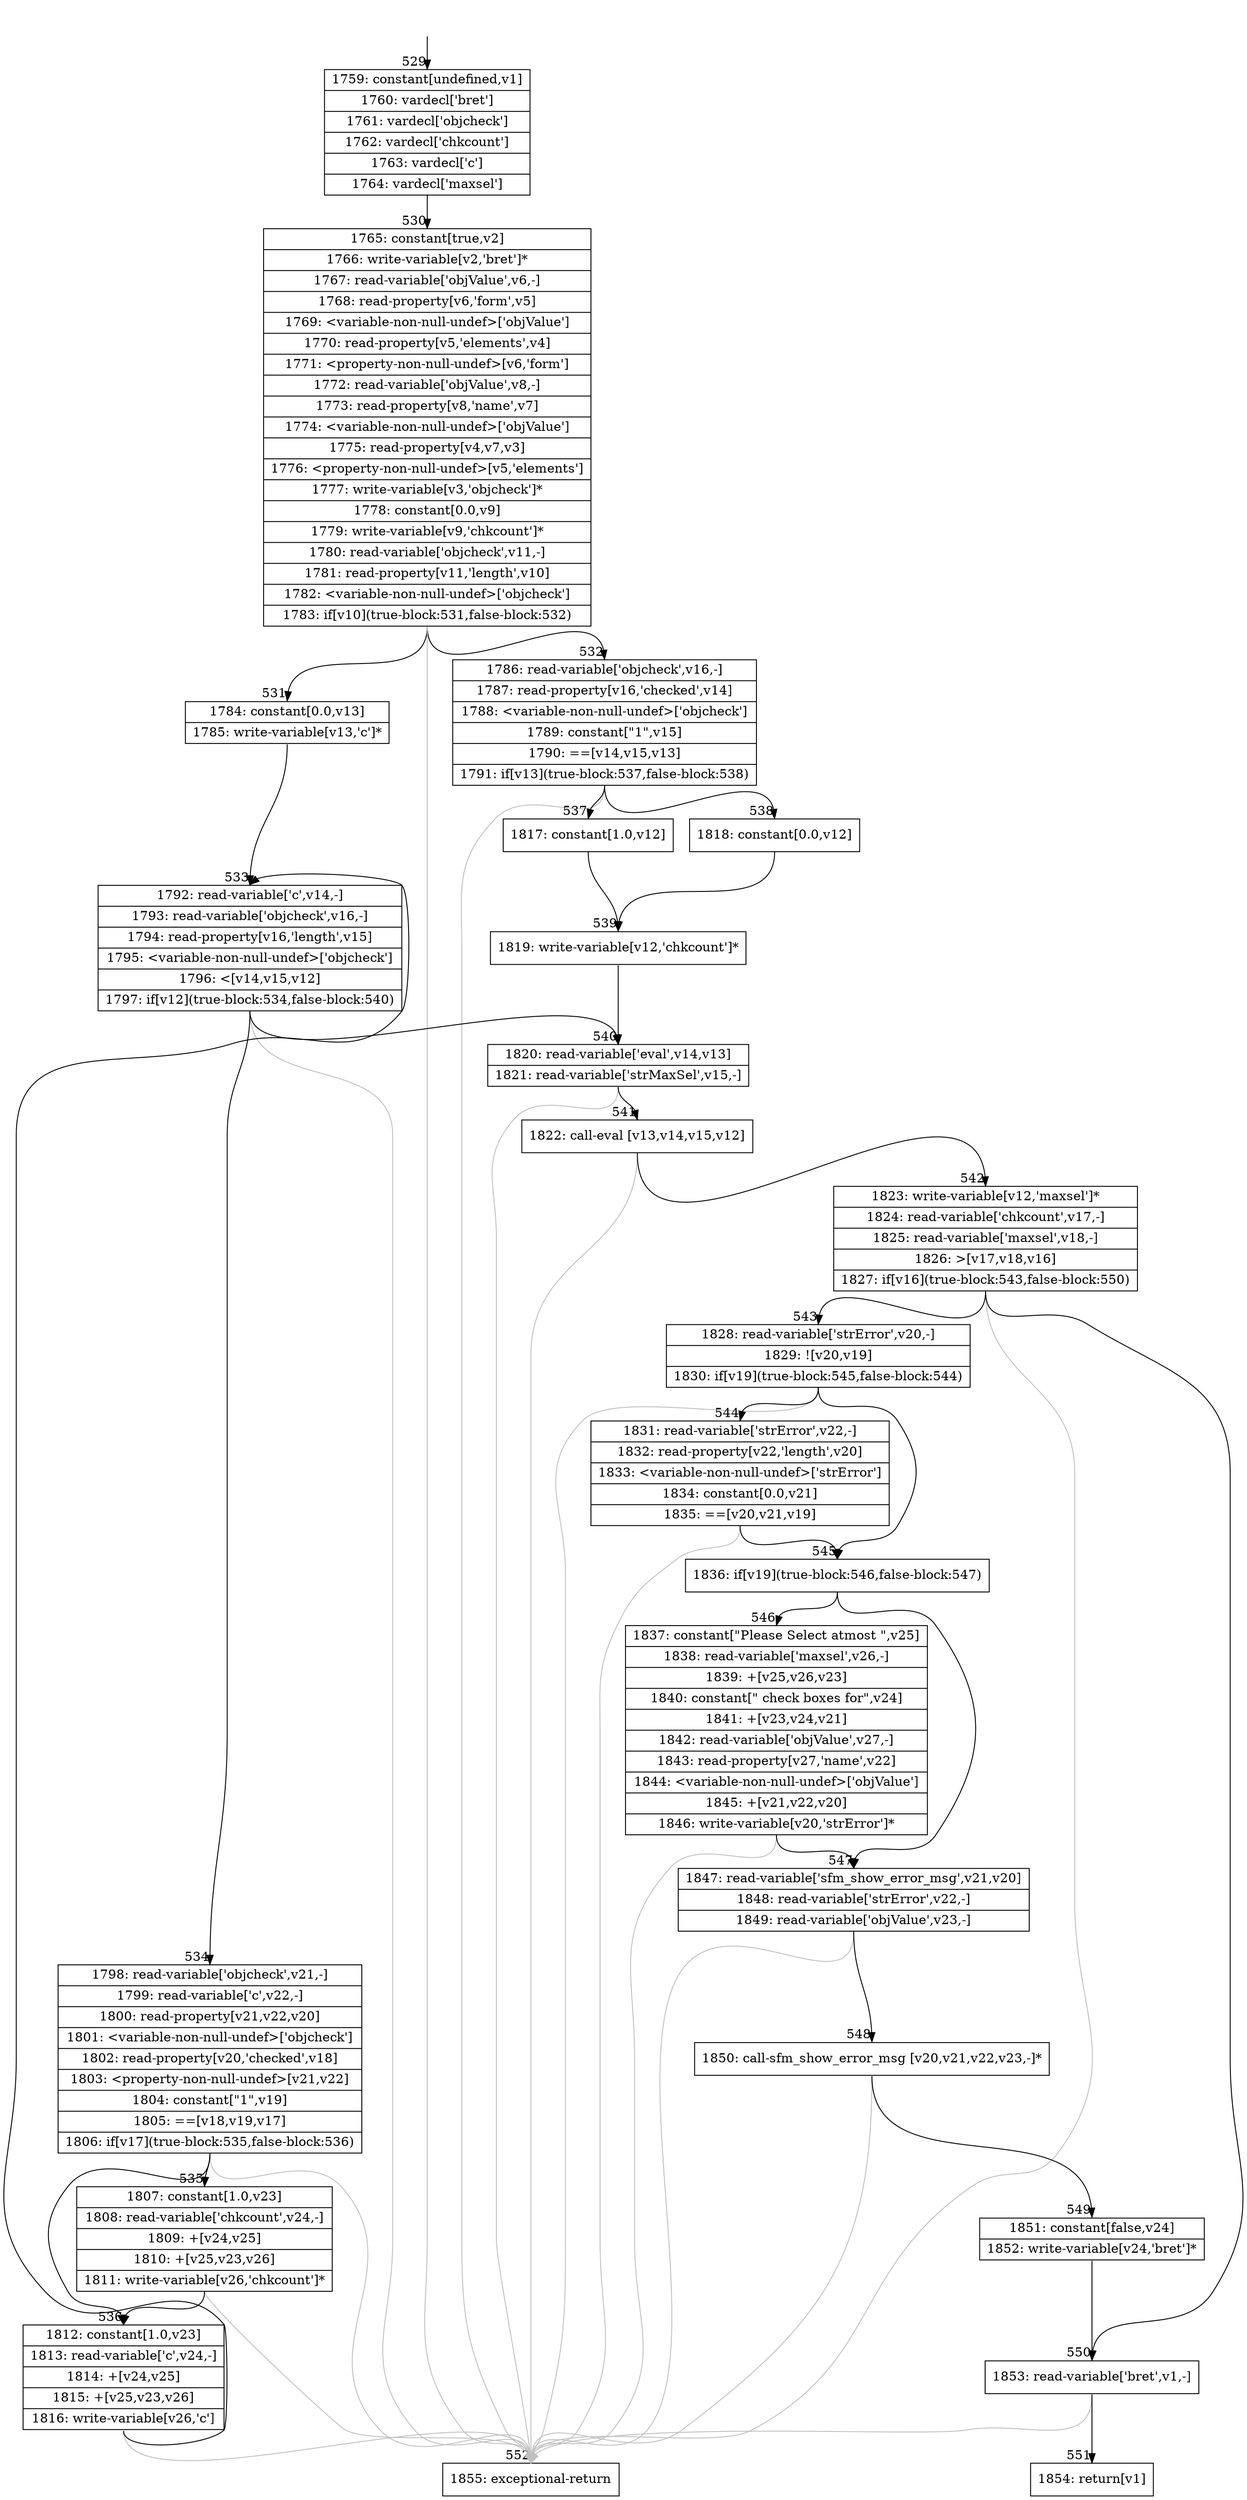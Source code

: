digraph {
rankdir="TD"
BB_entry43[shape=none,label=""];
BB_entry43 -> BB529 [tailport=s, headport=n, headlabel="    529"]
BB529 [shape=record label="{1759: constant[undefined,v1]|1760: vardecl['bret']|1761: vardecl['objcheck']|1762: vardecl['chkcount']|1763: vardecl['c']|1764: vardecl['maxsel']}" ] 
BB529 -> BB530 [tailport=s, headport=n, headlabel="      530"]
BB530 [shape=record label="{1765: constant[true,v2]|1766: write-variable[v2,'bret']*|1767: read-variable['objValue',v6,-]|1768: read-property[v6,'form',v5]|1769: \<variable-non-null-undef\>['objValue']|1770: read-property[v5,'elements',v4]|1771: \<property-non-null-undef\>[v6,'form']|1772: read-variable['objValue',v8,-]|1773: read-property[v8,'name',v7]|1774: \<variable-non-null-undef\>['objValue']|1775: read-property[v4,v7,v3]|1776: \<property-non-null-undef\>[v5,'elements']|1777: write-variable[v3,'objcheck']*|1778: constant[0.0,v9]|1779: write-variable[v9,'chkcount']*|1780: read-variable['objcheck',v11,-]|1781: read-property[v11,'length',v10]|1782: \<variable-non-null-undef\>['objcheck']|1783: if[v10](true-block:531,false-block:532)}" ] 
BB530 -> BB531 [tailport=s, headport=n, headlabel="      531"]
BB530 -> BB532 [tailport=s, headport=n, headlabel="      532"]
BB530 -> BB552 [tailport=s, headport=n, color=gray, headlabel="      552"]
BB531 [shape=record label="{1784: constant[0.0,v13]|1785: write-variable[v13,'c']*}" ] 
BB531 -> BB533 [tailport=s, headport=n, headlabel="      533"]
BB532 [shape=record label="{1786: read-variable['objcheck',v16,-]|1787: read-property[v16,'checked',v14]|1788: \<variable-non-null-undef\>['objcheck']|1789: constant[\"1\",v15]|1790: ==[v14,v15,v13]|1791: if[v13](true-block:537,false-block:538)}" ] 
BB532 -> BB537 [tailport=s, headport=n, headlabel="      537"]
BB532 -> BB538 [tailport=s, headport=n, headlabel="      538"]
BB532 -> BB552 [tailport=s, headport=n, color=gray]
BB533 [shape=record label="{1792: read-variable['c',v14,-]|1793: read-variable['objcheck',v16,-]|1794: read-property[v16,'length',v15]|1795: \<variable-non-null-undef\>['objcheck']|1796: \<[v14,v15,v12]|1797: if[v12](true-block:534,false-block:540)}" ] 
BB533 -> BB534 [tailport=s, headport=n, headlabel="      534"]
BB533 -> BB540 [tailport=s, headport=n, headlabel="      540"]
BB533 -> BB552 [tailport=s, headport=n, color=gray]
BB534 [shape=record label="{1798: read-variable['objcheck',v21,-]|1799: read-variable['c',v22,-]|1800: read-property[v21,v22,v20]|1801: \<variable-non-null-undef\>['objcheck']|1802: read-property[v20,'checked',v18]|1803: \<property-non-null-undef\>[v21,v22]|1804: constant[\"1\",v19]|1805: ==[v18,v19,v17]|1806: if[v17](true-block:535,false-block:536)}" ] 
BB534 -> BB535 [tailport=s, headport=n, headlabel="      535"]
BB534 -> BB536 [tailport=s, headport=n, headlabel="      536"]
BB534 -> BB552 [tailport=s, headport=n, color=gray]
BB535 [shape=record label="{1807: constant[1.0,v23]|1808: read-variable['chkcount',v24,-]|1809: +[v24,v25]|1810: +[v25,v23,v26]|1811: write-variable[v26,'chkcount']*}" ] 
BB535 -> BB536 [tailport=s, headport=n]
BB535 -> BB552 [tailport=s, headport=n, color=gray]
BB536 [shape=record label="{1812: constant[1.0,v23]|1813: read-variable['c',v24,-]|1814: +[v24,v25]|1815: +[v25,v23,v26]|1816: write-variable[v26,'c']}" ] 
BB536 -> BB533 [tailport=s, headport=n]
BB536 -> BB552 [tailport=s, headport=n, color=gray]
BB537 [shape=record label="{1817: constant[1.0,v12]}" ] 
BB537 -> BB539 [tailport=s, headport=n, headlabel="      539"]
BB538 [shape=record label="{1818: constant[0.0,v12]}" ] 
BB538 -> BB539 [tailport=s, headport=n]
BB539 [shape=record label="{1819: write-variable[v12,'chkcount']*}" ] 
BB539 -> BB540 [tailport=s, headport=n]
BB540 [shape=record label="{1820: read-variable['eval',v14,v13]|1821: read-variable['strMaxSel',v15,-]}" ] 
BB540 -> BB541 [tailport=s, headport=n, headlabel="      541"]
BB540 -> BB552 [tailport=s, headport=n, color=gray]
BB541 [shape=record label="{1822: call-eval [v13,v14,v15,v12]}" ] 
BB541 -> BB542 [tailport=s, headport=n, headlabel="      542"]
BB541 -> BB552 [tailport=s, headport=n, color=gray]
BB542 [shape=record label="{1823: write-variable[v12,'maxsel']*|1824: read-variable['chkcount',v17,-]|1825: read-variable['maxsel',v18,-]|1826: \>[v17,v18,v16]|1827: if[v16](true-block:543,false-block:550)}" ] 
BB542 -> BB543 [tailport=s, headport=n, headlabel="      543"]
BB542 -> BB550 [tailport=s, headport=n, headlabel="      550"]
BB542 -> BB552 [tailport=s, headport=n, color=gray]
BB543 [shape=record label="{1828: read-variable['strError',v20,-]|1829: ![v20,v19]|1830: if[v19](true-block:545,false-block:544)}" ] 
BB543 -> BB545 [tailport=s, headport=n, headlabel="      545"]
BB543 -> BB544 [tailport=s, headport=n, headlabel="      544"]
BB543 -> BB552 [tailport=s, headport=n, color=gray]
BB544 [shape=record label="{1831: read-variable['strError',v22,-]|1832: read-property[v22,'length',v20]|1833: \<variable-non-null-undef\>['strError']|1834: constant[0.0,v21]|1835: ==[v20,v21,v19]}" ] 
BB544 -> BB545 [tailport=s, headport=n]
BB544 -> BB552 [tailport=s, headport=n, color=gray]
BB545 [shape=record label="{1836: if[v19](true-block:546,false-block:547)}" ] 
BB545 -> BB546 [tailport=s, headport=n, headlabel="      546"]
BB545 -> BB547 [tailport=s, headport=n, headlabel="      547"]
BB546 [shape=record label="{1837: constant[\"Please Select atmost \",v25]|1838: read-variable['maxsel',v26,-]|1839: +[v25,v26,v23]|1840: constant[\" check boxes for\",v24]|1841: +[v23,v24,v21]|1842: read-variable['objValue',v27,-]|1843: read-property[v27,'name',v22]|1844: \<variable-non-null-undef\>['objValue']|1845: +[v21,v22,v20]|1846: write-variable[v20,'strError']*}" ] 
BB546 -> BB547 [tailport=s, headport=n]
BB546 -> BB552 [tailport=s, headport=n, color=gray]
BB547 [shape=record label="{1847: read-variable['sfm_show_error_msg',v21,v20]|1848: read-variable['strError',v22,-]|1849: read-variable['objValue',v23,-]}" ] 
BB547 -> BB548 [tailport=s, headport=n, headlabel="      548"]
BB547 -> BB552 [tailport=s, headport=n, color=gray]
BB548 [shape=record label="{1850: call-sfm_show_error_msg [v20,v21,v22,v23,-]*}" ] 
BB548 -> BB549 [tailport=s, headport=n, headlabel="      549"]
BB548 -> BB552 [tailport=s, headport=n, color=gray]
BB549 [shape=record label="{1851: constant[false,v24]|1852: write-variable[v24,'bret']*}" ] 
BB549 -> BB550 [tailport=s, headport=n]
BB550 [shape=record label="{1853: read-variable['bret',v1,-]}" ] 
BB550 -> BB551 [tailport=s, headport=n, headlabel="      551"]
BB550 -> BB552 [tailport=s, headport=n, color=gray]
BB551 [shape=record label="{1854: return[v1]}" ] 
BB552 [shape=record label="{1855: exceptional-return}" ] 
//#$~ 744
}
